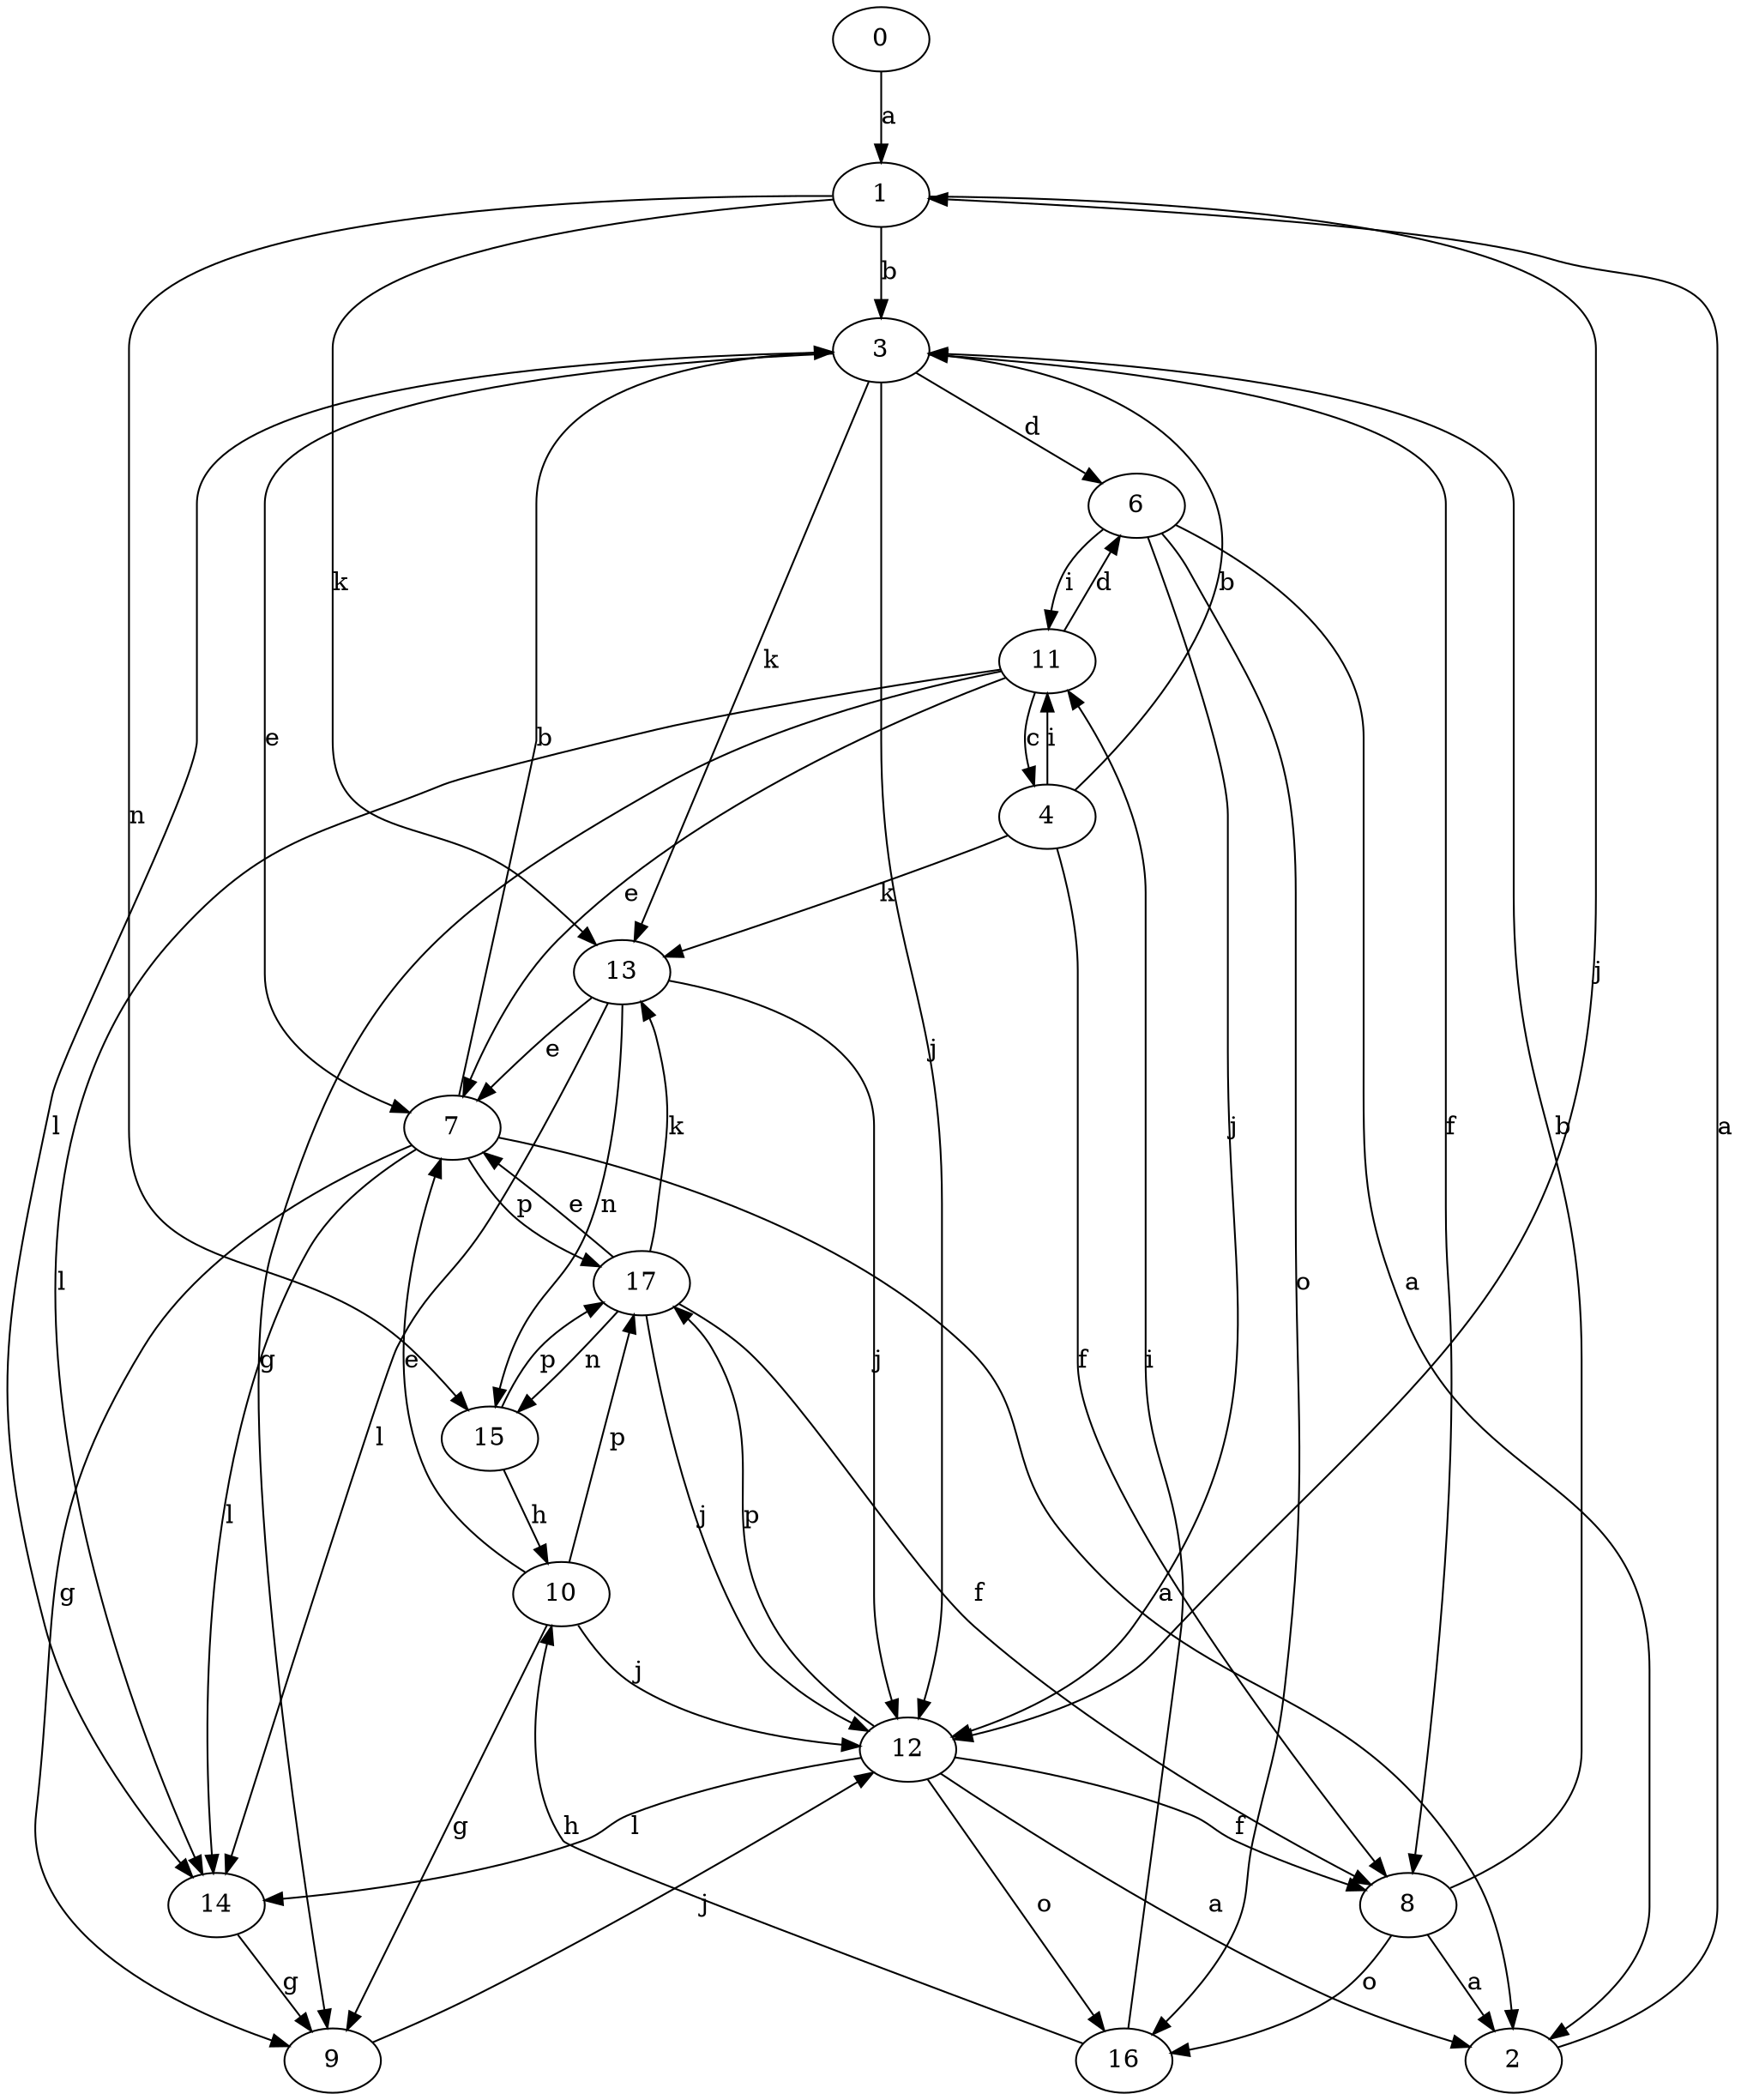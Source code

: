 strict digraph  {
1;
2;
3;
4;
0;
6;
7;
8;
9;
10;
11;
12;
13;
14;
15;
16;
17;
1 -> 3  [label=b];
1 -> 12  [label=j];
1 -> 13  [label=k];
1 -> 15  [label=n];
2 -> 1  [label=a];
3 -> 6  [label=d];
3 -> 7  [label=e];
3 -> 8  [label=f];
3 -> 12  [label=j];
3 -> 13  [label=k];
3 -> 14  [label=l];
4 -> 3  [label=b];
4 -> 8  [label=f];
4 -> 11  [label=i];
4 -> 13  [label=k];
0 -> 1  [label=a];
6 -> 2  [label=a];
6 -> 11  [label=i];
6 -> 12  [label=j];
6 -> 16  [label=o];
7 -> 2  [label=a];
7 -> 3  [label=b];
7 -> 9  [label=g];
7 -> 14  [label=l];
7 -> 17  [label=p];
8 -> 2  [label=a];
8 -> 3  [label=b];
8 -> 16  [label=o];
9 -> 12  [label=j];
10 -> 7  [label=e];
10 -> 9  [label=g];
10 -> 12  [label=j];
10 -> 17  [label=p];
11 -> 4  [label=c];
11 -> 6  [label=d];
11 -> 7  [label=e];
11 -> 9  [label=g];
11 -> 14  [label=l];
12 -> 2  [label=a];
12 -> 8  [label=f];
12 -> 14  [label=l];
12 -> 16  [label=o];
12 -> 17  [label=p];
13 -> 7  [label=e];
13 -> 12  [label=j];
13 -> 14  [label=l];
13 -> 15  [label=n];
14 -> 9  [label=g];
15 -> 10  [label=h];
15 -> 17  [label=p];
16 -> 10  [label=h];
16 -> 11  [label=i];
17 -> 7  [label=e];
17 -> 8  [label=f];
17 -> 12  [label=j];
17 -> 13  [label=k];
17 -> 15  [label=n];
}
